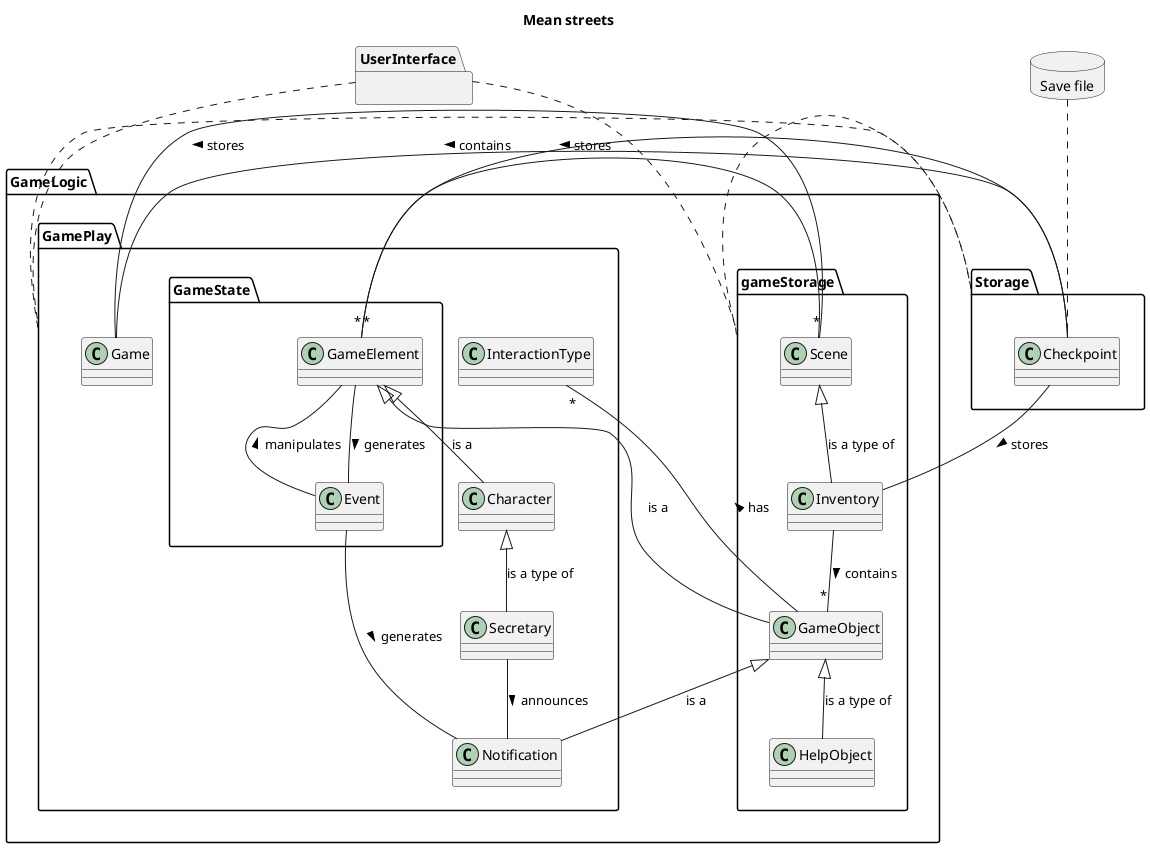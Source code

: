 @startuml
title Mean streets
top to bottom direction
database "Save file" {
}
package UserInterface {

}

package GameLogic {
package gameStorage {
    class Inventory
    class GameObject
    class HelpObject
    class Scene
}




package GamePlay {
    class Game
    class Secretary
    class Character
    class Notification
    class InteractionType

    package GameState {
        class GameElement
        class Event
    }
}
}

package Storage {
    class Checkpoint
}

"Save file" .. Checkpoint
UserInterface .. gameStorage
UserInterface .. GamePlay

GamePlay .. Storage
gameStorage .. Storage


Game -- "*" Scene

Checkpoint -- "*" GameElement : stores >
Checkpoint -- Inventory : stores >
Checkpoint - Game : stores >
Character <|-- Secretary : is a type of
GameElement <|-- GameObject : is a
GameElement <|-- Character : is a
Scene - "*" GameElement : contains >
Scene <|-- Inventory : is a type of
Inventory -- "*" GameObject : contains >
GameElement -- Event : generates >
Event -- Notification : generates >
Event -- GameElement : manipulates >
Secretary -- Notification : announces >
GameObject <|-- HelpObject : is a type of
GameObject <|-- Notification : is a
GameObject -- "*" InteractionType : has >

@enduml
